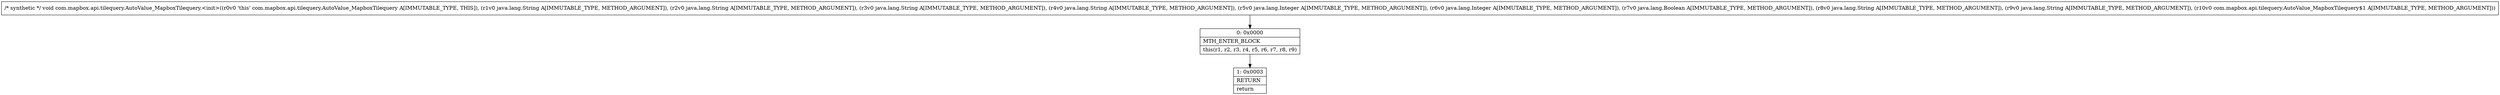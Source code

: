 digraph "CFG forcom.mapbox.api.tilequery.AutoValue_MapboxTilequery.\<init\>(Ljava\/lang\/String;Ljava\/lang\/String;Ljava\/lang\/String;Ljava\/lang\/String;Ljava\/lang\/Integer;Ljava\/lang\/Integer;Ljava\/lang\/Boolean;Ljava\/lang\/String;Ljava\/lang\/String;Lcom\/mapbox\/api\/tilequery\/AutoValue_MapboxTilequery$1;)V" {
Node_0 [shape=record,label="{0\:\ 0x0000|MTH_ENTER_BLOCK\l|this(r1, r2, r3, r4, r5, r6, r7, r8, r9)\l}"];
Node_1 [shape=record,label="{1\:\ 0x0003|RETURN\l|return\l}"];
MethodNode[shape=record,label="{\/* synthetic *\/ void com.mapbox.api.tilequery.AutoValue_MapboxTilequery.\<init\>((r0v0 'this' com.mapbox.api.tilequery.AutoValue_MapboxTilequery A[IMMUTABLE_TYPE, THIS]), (r1v0 java.lang.String A[IMMUTABLE_TYPE, METHOD_ARGUMENT]), (r2v0 java.lang.String A[IMMUTABLE_TYPE, METHOD_ARGUMENT]), (r3v0 java.lang.String A[IMMUTABLE_TYPE, METHOD_ARGUMENT]), (r4v0 java.lang.String A[IMMUTABLE_TYPE, METHOD_ARGUMENT]), (r5v0 java.lang.Integer A[IMMUTABLE_TYPE, METHOD_ARGUMENT]), (r6v0 java.lang.Integer A[IMMUTABLE_TYPE, METHOD_ARGUMENT]), (r7v0 java.lang.Boolean A[IMMUTABLE_TYPE, METHOD_ARGUMENT]), (r8v0 java.lang.String A[IMMUTABLE_TYPE, METHOD_ARGUMENT]), (r9v0 java.lang.String A[IMMUTABLE_TYPE, METHOD_ARGUMENT]), (r10v0 com.mapbox.api.tilequery.AutoValue_MapboxTilequery$1 A[IMMUTABLE_TYPE, METHOD_ARGUMENT])) }"];
MethodNode -> Node_0;
Node_0 -> Node_1;
}

